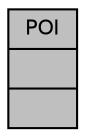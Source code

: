 digraph "POI"
{
  edge [fontname="Helvetica",fontsize="10",labelfontname="Helvetica",labelfontsize="10"];
  node [fontname="Helvetica",fontsize="10",shape=record];
  Node1 [label="{POI\n||}",height=0.2,width=0.4,color="black", fillcolor="grey75", style="filled", fontcolor="black"];
}
